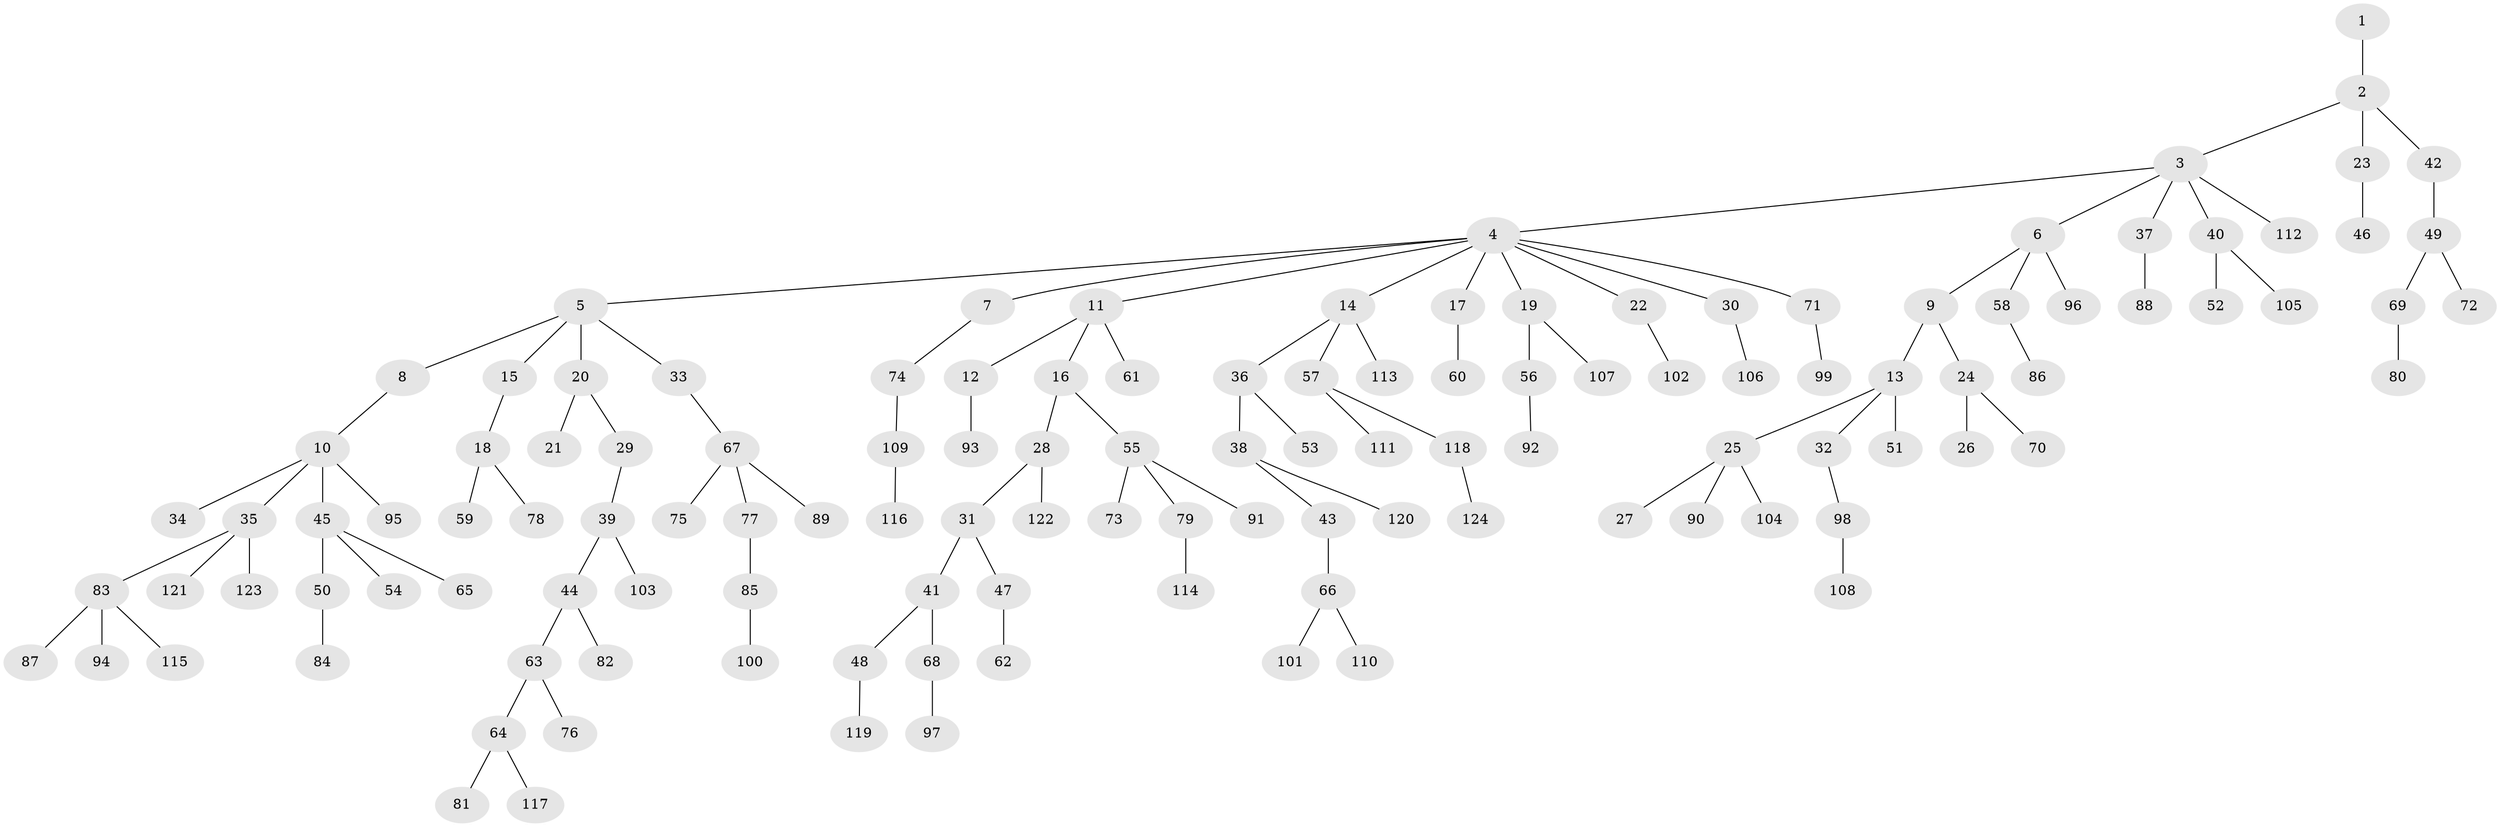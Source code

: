 // Generated by graph-tools (version 1.1) at 2025/53/03/09/25 04:53:00]
// undirected, 124 vertices, 123 edges
graph export_dot {
graph [start="1"]
  node [color=gray90,style=filled];
  1;
  2;
  3;
  4;
  5;
  6;
  7;
  8;
  9;
  10;
  11;
  12;
  13;
  14;
  15;
  16;
  17;
  18;
  19;
  20;
  21;
  22;
  23;
  24;
  25;
  26;
  27;
  28;
  29;
  30;
  31;
  32;
  33;
  34;
  35;
  36;
  37;
  38;
  39;
  40;
  41;
  42;
  43;
  44;
  45;
  46;
  47;
  48;
  49;
  50;
  51;
  52;
  53;
  54;
  55;
  56;
  57;
  58;
  59;
  60;
  61;
  62;
  63;
  64;
  65;
  66;
  67;
  68;
  69;
  70;
  71;
  72;
  73;
  74;
  75;
  76;
  77;
  78;
  79;
  80;
  81;
  82;
  83;
  84;
  85;
  86;
  87;
  88;
  89;
  90;
  91;
  92;
  93;
  94;
  95;
  96;
  97;
  98;
  99;
  100;
  101;
  102;
  103;
  104;
  105;
  106;
  107;
  108;
  109;
  110;
  111;
  112;
  113;
  114;
  115;
  116;
  117;
  118;
  119;
  120;
  121;
  122;
  123;
  124;
  1 -- 2;
  2 -- 3;
  2 -- 23;
  2 -- 42;
  3 -- 4;
  3 -- 6;
  3 -- 37;
  3 -- 40;
  3 -- 112;
  4 -- 5;
  4 -- 7;
  4 -- 11;
  4 -- 14;
  4 -- 17;
  4 -- 19;
  4 -- 22;
  4 -- 30;
  4 -- 71;
  5 -- 8;
  5 -- 15;
  5 -- 20;
  5 -- 33;
  6 -- 9;
  6 -- 58;
  6 -- 96;
  7 -- 74;
  8 -- 10;
  9 -- 13;
  9 -- 24;
  10 -- 34;
  10 -- 35;
  10 -- 45;
  10 -- 95;
  11 -- 12;
  11 -- 16;
  11 -- 61;
  12 -- 93;
  13 -- 25;
  13 -- 32;
  13 -- 51;
  14 -- 36;
  14 -- 57;
  14 -- 113;
  15 -- 18;
  16 -- 28;
  16 -- 55;
  17 -- 60;
  18 -- 59;
  18 -- 78;
  19 -- 56;
  19 -- 107;
  20 -- 21;
  20 -- 29;
  22 -- 102;
  23 -- 46;
  24 -- 26;
  24 -- 70;
  25 -- 27;
  25 -- 90;
  25 -- 104;
  28 -- 31;
  28 -- 122;
  29 -- 39;
  30 -- 106;
  31 -- 41;
  31 -- 47;
  32 -- 98;
  33 -- 67;
  35 -- 83;
  35 -- 121;
  35 -- 123;
  36 -- 38;
  36 -- 53;
  37 -- 88;
  38 -- 43;
  38 -- 120;
  39 -- 44;
  39 -- 103;
  40 -- 52;
  40 -- 105;
  41 -- 48;
  41 -- 68;
  42 -- 49;
  43 -- 66;
  44 -- 63;
  44 -- 82;
  45 -- 50;
  45 -- 54;
  45 -- 65;
  47 -- 62;
  48 -- 119;
  49 -- 69;
  49 -- 72;
  50 -- 84;
  55 -- 73;
  55 -- 79;
  55 -- 91;
  56 -- 92;
  57 -- 111;
  57 -- 118;
  58 -- 86;
  63 -- 64;
  63 -- 76;
  64 -- 81;
  64 -- 117;
  66 -- 101;
  66 -- 110;
  67 -- 75;
  67 -- 77;
  67 -- 89;
  68 -- 97;
  69 -- 80;
  71 -- 99;
  74 -- 109;
  77 -- 85;
  79 -- 114;
  83 -- 87;
  83 -- 94;
  83 -- 115;
  85 -- 100;
  98 -- 108;
  109 -- 116;
  118 -- 124;
}
